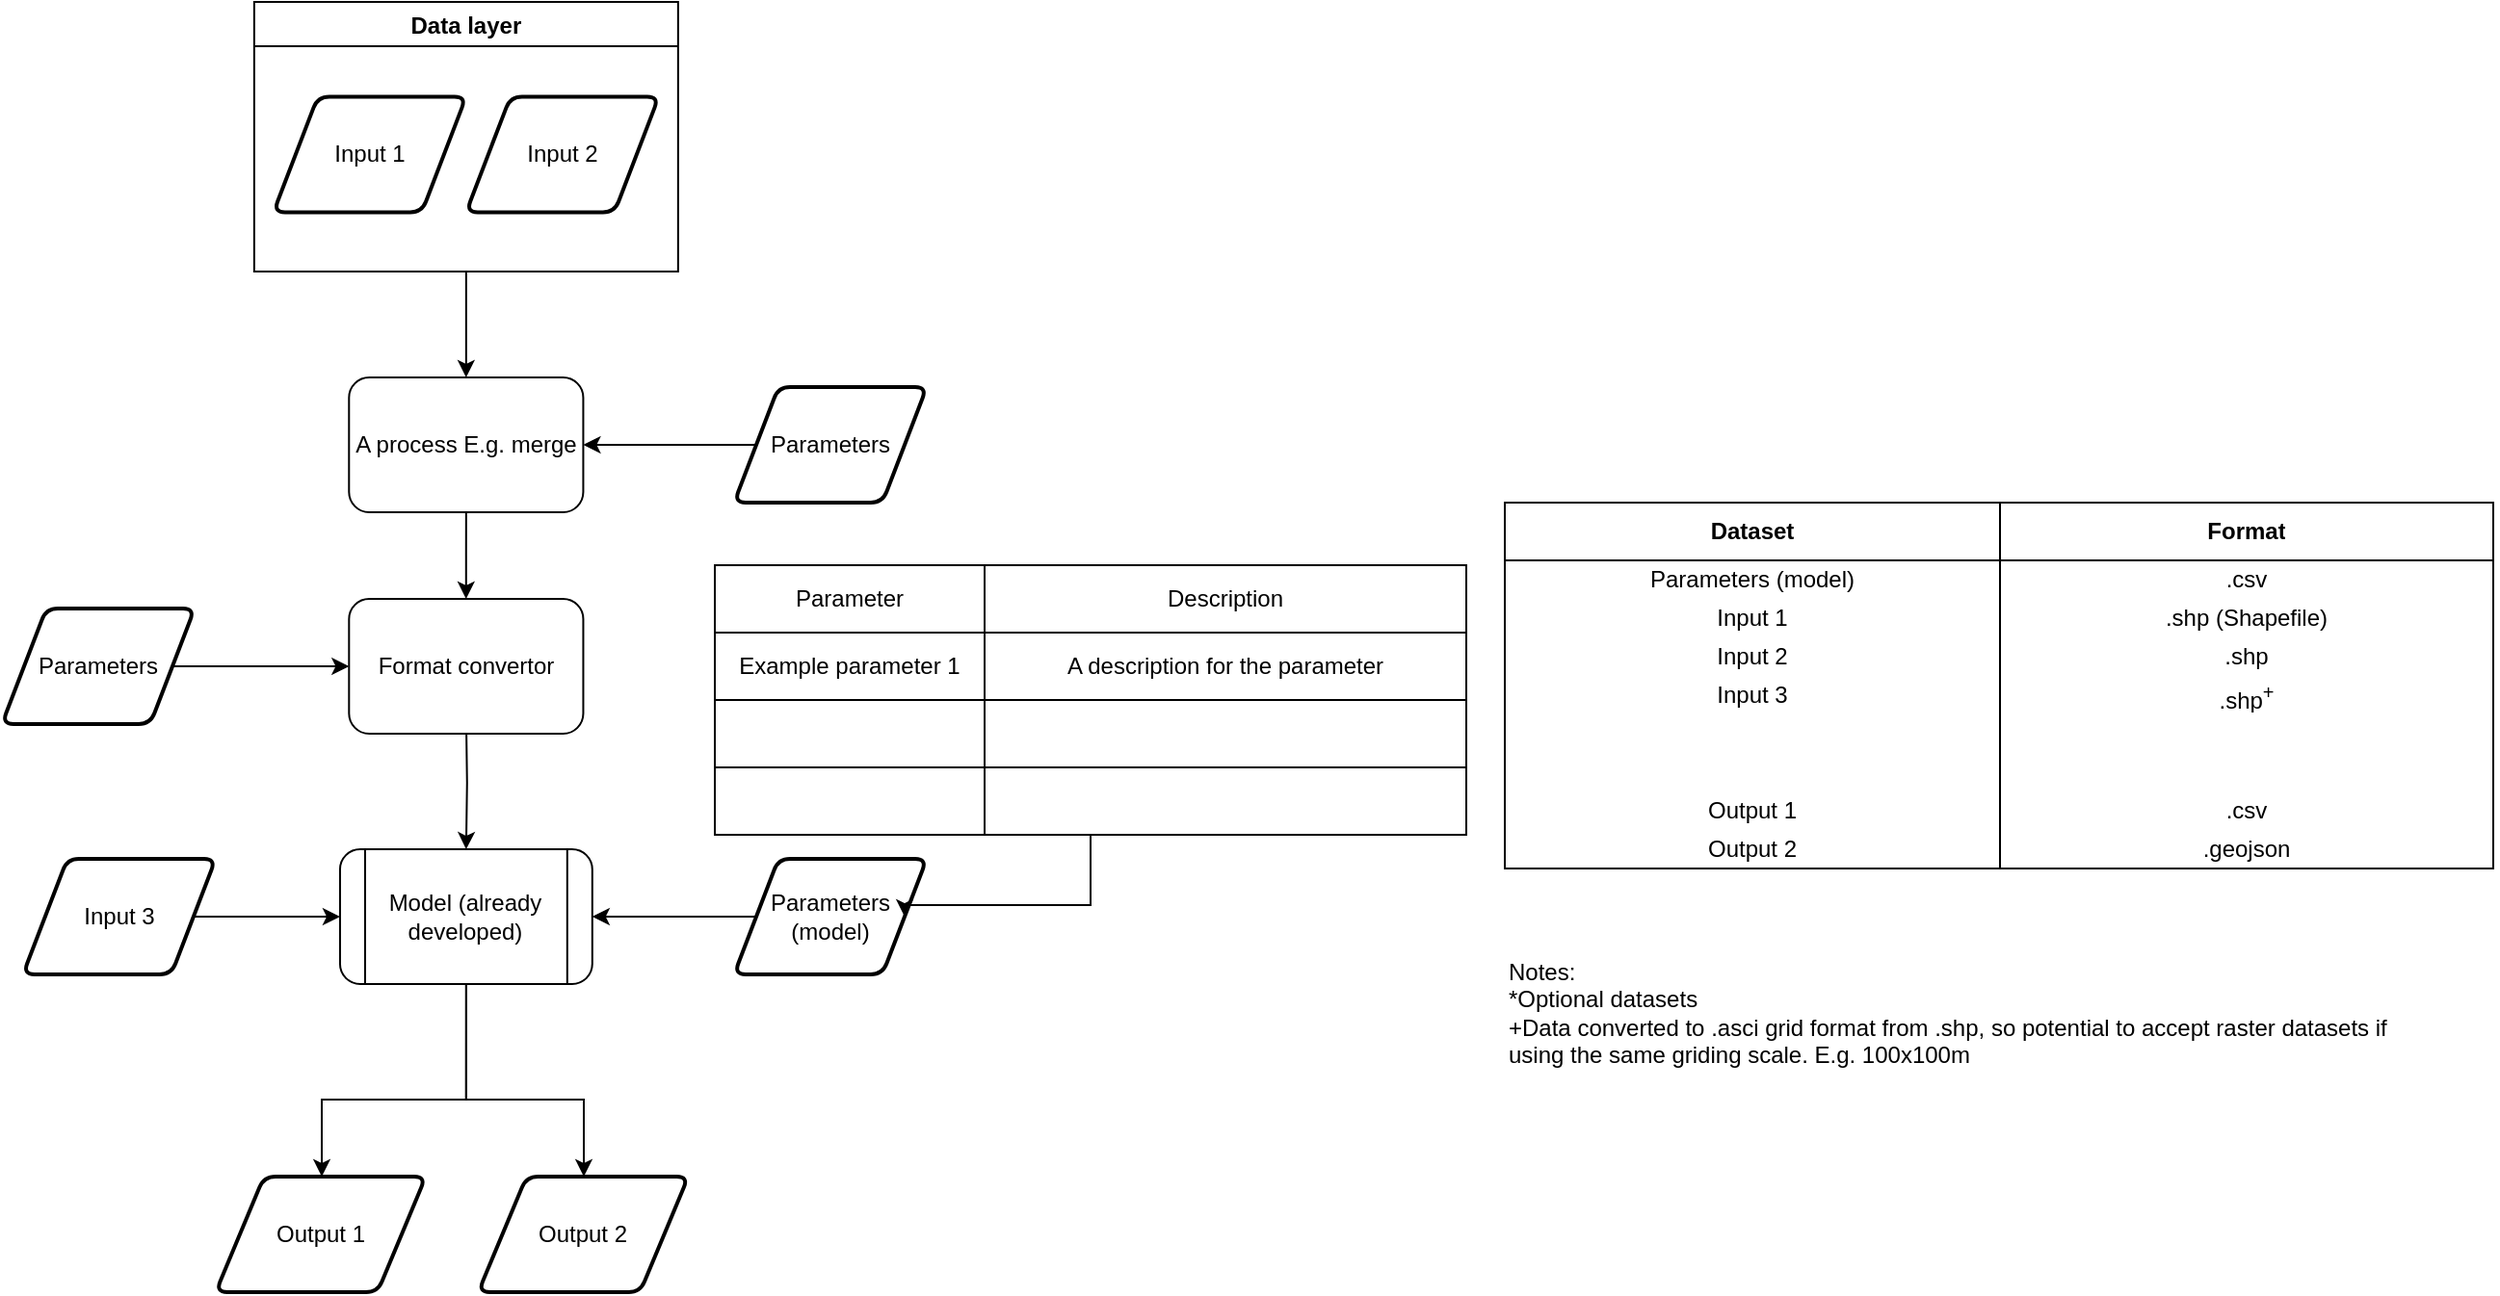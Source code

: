 <mxfile version="13.8.1" type="github">
  <diagram id="Yevh-g8nTKUBOGGr0oUq" name="Page-1">
    <mxGraphModel dx="1117" dy="577" grid="1" gridSize="10" guides="1" tooltips="1" connect="1" arrows="1" fold="1" page="1" pageScale="1" pageWidth="827" pageHeight="1169" math="0" shadow="0">
      <root>
        <mxCell id="gkHT4bu3b0f0jtjOqA4o-0" />
        <mxCell id="gkHT4bu3b0f0jtjOqA4o-1" parent="gkHT4bu3b0f0jtjOqA4o-0" />
        <mxCell id="12xH_gXyC0JP7orOwCKg-13" style="edgeStyle=orthogonalEdgeStyle;rounded=0;orthogonalLoop=1;jettySize=auto;html=1;exitX=0.5;exitY=1;exitDx=0;exitDy=0;" parent="gkHT4bu3b0f0jtjOqA4o-1" source="ddazaEeR6ssN1BWX0ktI-1" target="12xH_gXyC0JP7orOwCKg-29" edge="1">
          <mxGeometry relative="1" as="geometry">
            <Array as="points">
              <mxPoint x="571" y="580" />
              <mxPoint x="496" y="580" />
            </Array>
            <mxPoint x="570.857" y="542.5" as="sourcePoint" />
          </mxGeometry>
        </mxCell>
        <mxCell id="8inwFE-MQz8HEBYmpQ9X-59" style="edgeStyle=orthogonalEdgeStyle;rounded=0;orthogonalLoop=1;jettySize=auto;html=1;" parent="gkHT4bu3b0f0jtjOqA4o-1" source="ddazaEeR6ssN1BWX0ktI-1" target="8inwFE-MQz8HEBYmpQ9X-58" edge="1">
          <mxGeometry relative="1" as="geometry">
            <Array as="points">
              <mxPoint x="571" y="580" />
              <mxPoint x="632" y="580" />
            </Array>
            <mxPoint x="570.857" y="542.5" as="sourcePoint" />
          </mxGeometry>
        </mxCell>
        <mxCell id="VNxaeYcz-5pTjhsVP7Z5-0" style="edgeStyle=orthogonalEdgeStyle;rounded=0;orthogonalLoop=1;jettySize=auto;html=1;" parent="gkHT4bu3b0f0jtjOqA4o-1" source="12xH_gXyC0JP7orOwCKg-22" target="ddazaEeR6ssN1BWX0ktI-1" edge="1">
          <mxGeometry relative="1" as="geometry">
            <mxPoint x="520.93" y="492.5" as="targetPoint" />
          </mxGeometry>
        </mxCell>
        <mxCell id="12xH_gXyC0JP7orOwCKg-22" value="Input 3" style="shape=parallelogram;html=1;strokeWidth=2;perimeter=parallelogramPerimeter;whiteSpace=wrap;rounded=1;arcSize=12;size=0.23;" parent="gkHT4bu3b0f0jtjOqA4o-1" vertex="1">
          <mxGeometry x="340.93" y="455" width="100" height="60" as="geometry" />
        </mxCell>
        <mxCell id="12xH_gXyC0JP7orOwCKg-29" value="&lt;div&gt;Output 1&lt;/div&gt;" style="shape=parallelogram;html=1;strokeWidth=2;perimeter=parallelogramPerimeter;whiteSpace=wrap;rounded=1;arcSize=12;size=0.23;" parent="gkHT4bu3b0f0jtjOqA4o-1" vertex="1">
          <mxGeometry x="440.93" y="620" width="109.07" height="60" as="geometry" />
        </mxCell>
        <mxCell id="ddazaEeR6ssN1BWX0ktI-6" style="edgeStyle=orthogonalEdgeStyle;rounded=0;orthogonalLoop=1;jettySize=auto;html=1;exitX=0.5;exitY=1;exitDx=0;exitDy=0;" edge="1" parent="gkHT4bu3b0f0jtjOqA4o-1" source="ddazaEeR6ssN1BWX0ktI-7" target="ddazaEeR6ssN1BWX0ktI-4">
          <mxGeometry relative="1" as="geometry">
            <mxPoint x="570.9" y="270" as="sourcePoint" />
          </mxGeometry>
        </mxCell>
        <mxCell id="VNxaeYcz-5pTjhsVP7Z5-6" style="edgeStyle=orthogonalEdgeStyle;rounded=0;orthogonalLoop=1;jettySize=auto;html=1;" parent="gkHT4bu3b0f0jtjOqA4o-1" source="12xH_gXyC0JP7orOwCKg-57" target="ddazaEeR6ssN1BWX0ktI-1" edge="1">
          <mxGeometry relative="1" as="geometry">
            <mxPoint x="621" y="493" as="targetPoint" />
          </mxGeometry>
        </mxCell>
        <mxCell id="12xH_gXyC0JP7orOwCKg-57" value="Parameters (model)" style="shape=parallelogram;html=1;strokeWidth=2;perimeter=parallelogramPerimeter;whiteSpace=wrap;rounded=1;arcSize=12;size=0.23;" parent="gkHT4bu3b0f0jtjOqA4o-1" vertex="1">
          <mxGeometry x="710" y="455" width="100" height="60" as="geometry" />
        </mxCell>
        <mxCell id="VNxaeYcz-5pTjhsVP7Z5-1" style="edgeStyle=orthogonalEdgeStyle;rounded=0;orthogonalLoop=1;jettySize=auto;html=1;entryX=0.5;entryY=0;entryDx=0;entryDy=0;" parent="gkHT4bu3b0f0jtjOqA4o-1" target="ddazaEeR6ssN1BWX0ktI-1" edge="1">
          <mxGeometry relative="1" as="geometry">
            <mxPoint x="570.93" y="380" as="sourcePoint" />
            <mxPoint x="570.93" y="442.5" as="targetPoint" />
          </mxGeometry>
        </mxCell>
        <mxCell id="VNxaeYcz-5pTjhsVP7Z5-10" style="edgeStyle=orthogonalEdgeStyle;rounded=0;orthogonalLoop=1;jettySize=auto;html=1;entryX=0.5;entryY=0;entryDx=0;entryDy=0;" parent="gkHT4bu3b0f0jtjOqA4o-1" source="crPVwcIPL3rN5ODeDzdk-15" target="ddazaEeR6ssN1BWX0ktI-7" edge="1">
          <mxGeometry relative="1" as="geometry">
            <mxPoint x="570.93" y="210" as="targetPoint" />
          </mxGeometry>
        </mxCell>
        <mxCell id="crPVwcIPL3rN5ODeDzdk-15" value="Data layer" style="swimlane;" parent="gkHT4bu3b0f0jtjOqA4o-1" vertex="1">
          <mxGeometry x="460.93" y="10" width="220" height="140" as="geometry" />
        </mxCell>
        <mxCell id="crPVwcIPL3rN5ODeDzdk-16" value="Input 2" style="shape=parallelogram;html=1;strokeWidth=2;perimeter=parallelogramPerimeter;whiteSpace=wrap;rounded=1;arcSize=12;size=0.23;" parent="crPVwcIPL3rN5ODeDzdk-15" vertex="1">
          <mxGeometry x="110" y="49.21" width="100" height="60" as="geometry" />
        </mxCell>
        <mxCell id="crPVwcIPL3rN5ODeDzdk-17" value="Input 1 " style="shape=parallelogram;html=1;strokeWidth=2;perimeter=parallelogramPerimeter;whiteSpace=wrap;rounded=1;arcSize=12;size=0.23;" parent="crPVwcIPL3rN5ODeDzdk-15" vertex="1">
          <mxGeometry x="10" y="49.21" width="100" height="60" as="geometry" />
        </mxCell>
        <mxCell id="8inwFE-MQz8HEBYmpQ9X-0" value="" style="shape=table;html=1;whiteSpace=wrap;startSize=0;container=1;collapsible=0;childLayout=tableLayout;spacingTop=0;rowLines=0;" parent="gkHT4bu3b0f0jtjOqA4o-1" vertex="1">
          <mxGeometry x="1110" y="270" width="513" height="190" as="geometry" />
        </mxCell>
        <mxCell id="8inwFE-MQz8HEBYmpQ9X-1" value="" style="shape=partialRectangle;html=1;whiteSpace=wrap;collapsible=0;dropTarget=0;pointerEvents=0;fillColor=none;top=0;left=0;bottom=0;right=0;points=[[0,0.5],[1,0.5]];portConstraint=eastwest;perimeterSpacing=2;strokeWidth=5;" parent="8inwFE-MQz8HEBYmpQ9X-0" vertex="1">
          <mxGeometry width="513" height="30" as="geometry" />
        </mxCell>
        <mxCell id="8inwFE-MQz8HEBYmpQ9X-2" value="&lt;b&gt;Dataset&lt;/b&gt;" style="shape=partialRectangle;html=1;whiteSpace=wrap;connectable=0;fillColor=none;top=0;left=0;bottom=1;right=0;overflow=hidden;" parent="8inwFE-MQz8HEBYmpQ9X-1" vertex="1">
          <mxGeometry width="257" height="30" as="geometry" />
        </mxCell>
        <mxCell id="8inwFE-MQz8HEBYmpQ9X-3" value="&lt;b&gt;Format&lt;/b&gt;" style="shape=partialRectangle;html=1;whiteSpace=wrap;connectable=0;fillColor=none;top=0;left=0;bottom=1;right=0;overflow=hidden;sketch=0;" parent="8inwFE-MQz8HEBYmpQ9X-1" vertex="1">
          <mxGeometry x="257" width="256" height="30" as="geometry" />
        </mxCell>
        <mxCell id="8inwFE-MQz8HEBYmpQ9X-4" style="shape=partialRectangle;html=1;whiteSpace=wrap;collapsible=0;dropTarget=0;pointerEvents=0;fillColor=none;top=0;left=0;bottom=0;right=0;points=[[0,0.5],[1,0.5]];portConstraint=eastwest;strokeColor=none;" parent="8inwFE-MQz8HEBYmpQ9X-0" vertex="1">
          <mxGeometry y="30" width="513" height="20" as="geometry" />
        </mxCell>
        <mxCell id="8inwFE-MQz8HEBYmpQ9X-5" value="Parameters (model)" style="shape=partialRectangle;html=1;whiteSpace=wrap;connectable=0;fillColor=none;top=0;left=0;bottom=0;right=0;overflow=hidden;strokeColor=none;" parent="8inwFE-MQz8HEBYmpQ9X-4" vertex="1">
          <mxGeometry width="257" height="20" as="geometry" />
        </mxCell>
        <mxCell id="8inwFE-MQz8HEBYmpQ9X-6" value=".csv" style="shape=partialRectangle;html=1;whiteSpace=wrap;connectable=0;fillColor=none;top=0;left=0;bottom=0;right=0;overflow=hidden;strokeColor=none;" parent="8inwFE-MQz8HEBYmpQ9X-4" vertex="1">
          <mxGeometry x="257" width="256" height="20" as="geometry" />
        </mxCell>
        <mxCell id="8inwFE-MQz8HEBYmpQ9X-7" value="" style="shape=partialRectangle;html=1;whiteSpace=wrap;collapsible=0;dropTarget=0;pointerEvents=0;fillColor=none;top=0;left=0;bottom=0;right=0;points=[[0,0.5],[1,0.5]];portConstraint=eastwest;strokeColor=none;" parent="8inwFE-MQz8HEBYmpQ9X-0" vertex="1">
          <mxGeometry y="50" width="513" height="20" as="geometry" />
        </mxCell>
        <mxCell id="8inwFE-MQz8HEBYmpQ9X-8" value="Input 1" style="shape=partialRectangle;html=1;whiteSpace=wrap;connectable=0;fillColor=none;top=0;left=0;bottom=0;right=0;overflow=hidden;strokeColor=none;" parent="8inwFE-MQz8HEBYmpQ9X-7" vertex="1">
          <mxGeometry width="257" height="20" as="geometry" />
        </mxCell>
        <mxCell id="8inwFE-MQz8HEBYmpQ9X-9" value=".shp (Shapefile)" style="shape=partialRectangle;html=1;whiteSpace=wrap;connectable=0;fillColor=none;top=0;left=0;bottom=0;right=0;overflow=hidden;strokeColor=none;" parent="8inwFE-MQz8HEBYmpQ9X-7" vertex="1">
          <mxGeometry x="257" width="256" height="20" as="geometry" />
        </mxCell>
        <mxCell id="8inwFE-MQz8HEBYmpQ9X-10" value="" style="shape=partialRectangle;html=1;whiteSpace=wrap;collapsible=0;dropTarget=0;pointerEvents=0;fillColor=none;top=0;left=0;bottom=0;right=0;points=[[0,0.5],[1,0.5]];portConstraint=eastwest;strokeColor=none;" parent="8inwFE-MQz8HEBYmpQ9X-0" vertex="1">
          <mxGeometry y="70" width="513" height="20" as="geometry" />
        </mxCell>
        <mxCell id="8inwFE-MQz8HEBYmpQ9X-11" value="Input 2" style="shape=partialRectangle;html=1;whiteSpace=wrap;connectable=0;fillColor=none;top=0;left=0;bottom=0;right=0;overflow=hidden;strokeColor=none;" parent="8inwFE-MQz8HEBYmpQ9X-10" vertex="1">
          <mxGeometry width="257" height="20" as="geometry" />
        </mxCell>
        <mxCell id="8inwFE-MQz8HEBYmpQ9X-12" value=".shp" style="shape=partialRectangle;html=1;whiteSpace=wrap;connectable=0;fillColor=none;top=0;left=0;bottom=0;right=0;overflow=hidden;strokeColor=none;" parent="8inwFE-MQz8HEBYmpQ9X-10" vertex="1">
          <mxGeometry x="257" width="256" height="20" as="geometry" />
        </mxCell>
        <mxCell id="8inwFE-MQz8HEBYmpQ9X-16" style="shape=partialRectangle;html=1;whiteSpace=wrap;collapsible=0;dropTarget=0;pointerEvents=0;fillColor=none;top=0;left=0;bottom=0;right=0;points=[[0,0.5],[1,0.5]];portConstraint=eastwest;strokeColor=none;" parent="8inwFE-MQz8HEBYmpQ9X-0" vertex="1">
          <mxGeometry y="90" width="513" height="20" as="geometry" />
        </mxCell>
        <mxCell id="8inwFE-MQz8HEBYmpQ9X-17" value="Input 3" style="shape=partialRectangle;html=1;whiteSpace=wrap;connectable=0;fillColor=none;top=0;left=0;bottom=0;right=0;overflow=hidden;strokeColor=none;" parent="8inwFE-MQz8HEBYmpQ9X-16" vertex="1">
          <mxGeometry width="257" height="20" as="geometry" />
        </mxCell>
        <mxCell id="8inwFE-MQz8HEBYmpQ9X-18" value=".shp&lt;sup&gt;+&lt;/sup&gt;" style="shape=partialRectangle;html=1;whiteSpace=wrap;connectable=0;fillColor=none;top=0;left=0;bottom=0;right=0;overflow=hidden;strokeColor=none;" parent="8inwFE-MQz8HEBYmpQ9X-16" vertex="1">
          <mxGeometry x="257" width="256" height="20" as="geometry" />
        </mxCell>
        <mxCell id="8inwFE-MQz8HEBYmpQ9X-31" style="shape=partialRectangle;html=1;whiteSpace=wrap;collapsible=0;dropTarget=0;pointerEvents=0;fillColor=none;top=0;left=0;bottom=0;right=0;points=[[0,0.5],[1,0.5]];portConstraint=eastwest;strokeColor=none;" parent="8inwFE-MQz8HEBYmpQ9X-0" vertex="1">
          <mxGeometry y="110" width="513" height="20" as="geometry" />
        </mxCell>
        <mxCell id="8inwFE-MQz8HEBYmpQ9X-32" value="" style="shape=partialRectangle;html=1;whiteSpace=wrap;connectable=0;fillColor=none;top=0;left=0;bottom=0;right=0;overflow=hidden;strokeColor=none;" parent="8inwFE-MQz8HEBYmpQ9X-31" vertex="1">
          <mxGeometry width="257" height="20" as="geometry" />
        </mxCell>
        <mxCell id="8inwFE-MQz8HEBYmpQ9X-33" value="" style="shape=partialRectangle;html=1;whiteSpace=wrap;connectable=0;fillColor=none;top=0;left=0;bottom=0;right=0;overflow=hidden;strokeColor=none;" parent="8inwFE-MQz8HEBYmpQ9X-31" vertex="1">
          <mxGeometry x="257" width="256" height="20" as="geometry" />
        </mxCell>
        <mxCell id="8inwFE-MQz8HEBYmpQ9X-52" style="shape=partialRectangle;html=1;whiteSpace=wrap;collapsible=0;dropTarget=0;pointerEvents=0;fillColor=none;top=0;left=0;bottom=0;right=0;points=[[0,0.5],[1,0.5]];portConstraint=eastwest;strokeColor=none;" parent="8inwFE-MQz8HEBYmpQ9X-0" vertex="1">
          <mxGeometry y="130" width="513" height="20" as="geometry" />
        </mxCell>
        <mxCell id="8inwFE-MQz8HEBYmpQ9X-53" style="shape=partialRectangle;html=1;whiteSpace=wrap;connectable=0;fillColor=none;top=0;left=0;bottom=0;right=0;overflow=hidden;strokeColor=none;" parent="8inwFE-MQz8HEBYmpQ9X-52" vertex="1">
          <mxGeometry width="257" height="20" as="geometry" />
        </mxCell>
        <mxCell id="8inwFE-MQz8HEBYmpQ9X-54" style="shape=partialRectangle;html=1;whiteSpace=wrap;connectable=0;fillColor=none;top=0;left=0;bottom=0;right=0;overflow=hidden;strokeColor=none;" parent="8inwFE-MQz8HEBYmpQ9X-52" vertex="1">
          <mxGeometry x="257" width="256" height="20" as="geometry" />
        </mxCell>
        <mxCell id="8inwFE-MQz8HEBYmpQ9X-49" style="shape=partialRectangle;html=1;whiteSpace=wrap;collapsible=0;dropTarget=0;pointerEvents=0;fillColor=none;top=0;left=0;bottom=0;right=0;points=[[0,0.5],[1,0.5]];portConstraint=eastwest;strokeColor=none;" parent="8inwFE-MQz8HEBYmpQ9X-0" vertex="1">
          <mxGeometry y="150" width="513" height="20" as="geometry" />
        </mxCell>
        <mxCell id="8inwFE-MQz8HEBYmpQ9X-50" value="Output 1" style="shape=partialRectangle;html=1;whiteSpace=wrap;connectable=0;fillColor=none;top=0;left=0;bottom=0;right=0;overflow=hidden;strokeColor=none;" parent="8inwFE-MQz8HEBYmpQ9X-49" vertex="1">
          <mxGeometry width="257" height="20" as="geometry" />
        </mxCell>
        <mxCell id="8inwFE-MQz8HEBYmpQ9X-51" value=".csv" style="shape=partialRectangle;html=1;whiteSpace=wrap;connectable=0;fillColor=none;top=0;left=0;bottom=0;right=0;overflow=hidden;strokeColor=none;" parent="8inwFE-MQz8HEBYmpQ9X-49" vertex="1">
          <mxGeometry x="257" width="256" height="20" as="geometry" />
        </mxCell>
        <mxCell id="8inwFE-MQz8HEBYmpQ9X-55" style="shape=partialRectangle;html=1;whiteSpace=wrap;collapsible=0;dropTarget=0;pointerEvents=0;fillColor=none;top=0;left=0;bottom=0;right=0;points=[[0,0.5],[1,0.5]];portConstraint=eastwest;strokeColor=none;" parent="8inwFE-MQz8HEBYmpQ9X-0" vertex="1">
          <mxGeometry y="170" width="513" height="20" as="geometry" />
        </mxCell>
        <mxCell id="8inwFE-MQz8HEBYmpQ9X-56" value="Output 2" style="shape=partialRectangle;html=1;whiteSpace=wrap;connectable=0;fillColor=none;top=0;left=0;bottom=0;right=0;overflow=hidden;strokeColor=none;" parent="8inwFE-MQz8HEBYmpQ9X-55" vertex="1">
          <mxGeometry width="257" height="20" as="geometry" />
        </mxCell>
        <mxCell id="8inwFE-MQz8HEBYmpQ9X-57" value=".geojson" style="shape=partialRectangle;html=1;whiteSpace=wrap;connectable=0;fillColor=none;top=0;left=0;bottom=0;right=0;overflow=hidden;strokeColor=none;" parent="8inwFE-MQz8HEBYmpQ9X-55" vertex="1">
          <mxGeometry x="257" width="256" height="20" as="geometry" />
        </mxCell>
        <mxCell id="8inwFE-MQz8HEBYmpQ9X-48" value="Notes:&lt;br&gt;*Optional datasets&lt;br&gt;+Data converted to .asci grid format from .shp, so potential to accept raster datasets if using the same griding scale. E.g. 100x100m" style="text;html=1;strokeColor=none;fillColor=none;align=left;verticalAlign=top;whiteSpace=wrap;rounded=0;" parent="gkHT4bu3b0f0jtjOqA4o-1" vertex="1">
          <mxGeometry x="1110" y="500" width="460" height="100" as="geometry" />
        </mxCell>
        <mxCell id="8inwFE-MQz8HEBYmpQ9X-58" value="Output 2" style="shape=parallelogram;html=1;strokeWidth=2;perimeter=parallelogramPerimeter;whiteSpace=wrap;rounded=1;arcSize=12;size=0.23;" parent="gkHT4bu3b0f0jtjOqA4o-1" vertex="1">
          <mxGeometry x="577.19" y="620" width="109.07" height="60" as="geometry" />
        </mxCell>
        <mxCell id="8inwFE-MQz8HEBYmpQ9X-64" style="edgeStyle=orthogonalEdgeStyle;rounded=0;orthogonalLoop=1;jettySize=auto;html=1;" parent="gkHT4bu3b0f0jtjOqA4o-1" source="8inwFE-MQz8HEBYmpQ9X-63" target="ddazaEeR6ssN1BWX0ktI-4" edge="1">
          <mxGeometry relative="1" as="geometry">
            <mxPoint x="520.93" y="350" as="targetPoint" />
          </mxGeometry>
        </mxCell>
        <mxCell id="8inwFE-MQz8HEBYmpQ9X-63" value="Parameters" style="shape=parallelogram;html=1;strokeWidth=2;perimeter=parallelogramPerimeter;whiteSpace=wrap;rounded=1;arcSize=12;size=0.23;" parent="gkHT4bu3b0f0jtjOqA4o-1" vertex="1">
          <mxGeometry x="330" y="325" width="100" height="60" as="geometry" />
        </mxCell>
        <mxCell id="VNxaeYcz-5pTjhsVP7Z5-8" style="edgeStyle=orthogonalEdgeStyle;rounded=0;orthogonalLoop=1;jettySize=auto;html=1;" parent="gkHT4bu3b0f0jtjOqA4o-1" source="8inwFE-MQz8HEBYmpQ9X-65" target="ddazaEeR6ssN1BWX0ktI-7" edge="1">
          <mxGeometry relative="1" as="geometry">
            <mxPoint x="620.93" y="240" as="targetPoint" />
          </mxGeometry>
        </mxCell>
        <mxCell id="8inwFE-MQz8HEBYmpQ9X-65" value="Parameters" style="shape=parallelogram;html=1;strokeWidth=2;perimeter=parallelogramPerimeter;whiteSpace=wrap;rounded=1;arcSize=12;size=0.23;" parent="gkHT4bu3b0f0jtjOqA4o-1" vertex="1">
          <mxGeometry x="710" y="210" width="100" height="60" as="geometry" />
        </mxCell>
        <mxCell id="VNxaeYcz-5pTjhsVP7Z5-5" style="edgeStyle=orthogonalEdgeStyle;rounded=0;orthogonalLoop=1;jettySize=auto;html=1;entryX=1;entryY=0.5;entryDx=0;entryDy=0;" parent="gkHT4bu3b0f0jtjOqA4o-1" source="12xH_gXyC0JP7orOwCKg-43" target="12xH_gXyC0JP7orOwCKg-57" edge="1">
          <mxGeometry relative="1" as="geometry">
            <Array as="points">
              <mxPoint x="895" y="479" />
            </Array>
          </mxGeometry>
        </mxCell>
        <mxCell id="12xH_gXyC0JP7orOwCKg-43" value="" style="shape=table;html=1;whiteSpace=wrap;startSize=0;container=1;collapsible=0;childLayout=tableLayout;" parent="gkHT4bu3b0f0jtjOqA4o-1" vertex="1">
          <mxGeometry x="700" y="302.5" width="390" height="140" as="geometry" />
        </mxCell>
        <mxCell id="12xH_gXyC0JP7orOwCKg-44" value="" style="shape=partialRectangle;html=1;whiteSpace=wrap;collapsible=0;dropTarget=0;pointerEvents=0;fillColor=none;top=0;left=0;bottom=0;right=0;points=[[0,0.5],[1,0.5]];portConstraint=eastwest;" parent="12xH_gXyC0JP7orOwCKg-43" vertex="1">
          <mxGeometry width="390" height="35" as="geometry" />
        </mxCell>
        <mxCell id="12xH_gXyC0JP7orOwCKg-45" value="Parameter" style="shape=partialRectangle;html=1;whiteSpace=wrap;connectable=0;overflow=hidden;fillColor=none;top=0;left=0;bottom=0;right=0;" parent="12xH_gXyC0JP7orOwCKg-44" vertex="1">
          <mxGeometry width="140" height="35" as="geometry" />
        </mxCell>
        <mxCell id="12xH_gXyC0JP7orOwCKg-46" value="Description" style="shape=partialRectangle;html=1;whiteSpace=wrap;connectable=0;overflow=hidden;fillColor=none;top=0;left=0;bottom=0;right=0;" parent="12xH_gXyC0JP7orOwCKg-44" vertex="1">
          <mxGeometry x="140" width="250" height="35" as="geometry" />
        </mxCell>
        <mxCell id="12xH_gXyC0JP7orOwCKg-47" value="" style="shape=partialRectangle;html=1;whiteSpace=wrap;collapsible=0;dropTarget=0;pointerEvents=0;fillColor=none;top=0;left=0;bottom=0;right=0;points=[[0,0.5],[1,0.5]];portConstraint=eastwest;" parent="12xH_gXyC0JP7orOwCKg-43" vertex="1">
          <mxGeometry y="35" width="390" height="35" as="geometry" />
        </mxCell>
        <mxCell id="12xH_gXyC0JP7orOwCKg-48" value="Example parameter 1" style="shape=partialRectangle;html=1;whiteSpace=wrap;connectable=0;overflow=hidden;fillColor=none;top=0;left=0;bottom=0;right=0;" parent="12xH_gXyC0JP7orOwCKg-47" vertex="1">
          <mxGeometry width="140" height="35" as="geometry" />
        </mxCell>
        <mxCell id="12xH_gXyC0JP7orOwCKg-49" value="A description for the parameter" style="shape=partialRectangle;html=1;whiteSpace=wrap;connectable=0;overflow=hidden;fillColor=none;top=0;left=0;bottom=0;right=0;" parent="12xH_gXyC0JP7orOwCKg-47" vertex="1">
          <mxGeometry x="140" width="250" height="35" as="geometry" />
        </mxCell>
        <mxCell id="12xH_gXyC0JP7orOwCKg-50" value="" style="shape=partialRectangle;html=1;whiteSpace=wrap;collapsible=0;dropTarget=0;pointerEvents=0;fillColor=none;top=0;left=0;bottom=0;right=0;points=[[0,0.5],[1,0.5]];portConstraint=eastwest;" parent="12xH_gXyC0JP7orOwCKg-43" vertex="1">
          <mxGeometry y="70" width="390" height="35" as="geometry" />
        </mxCell>
        <mxCell id="12xH_gXyC0JP7orOwCKg-51" value="" style="shape=partialRectangle;html=1;whiteSpace=wrap;connectable=0;overflow=hidden;fillColor=none;top=0;left=0;bottom=0;right=0;" parent="12xH_gXyC0JP7orOwCKg-50" vertex="1">
          <mxGeometry width="140" height="35" as="geometry" />
        </mxCell>
        <mxCell id="12xH_gXyC0JP7orOwCKg-52" value="" style="shape=partialRectangle;html=1;whiteSpace=wrap;connectable=0;overflow=hidden;fillColor=none;top=0;left=0;bottom=0;right=0;" parent="12xH_gXyC0JP7orOwCKg-50" vertex="1">
          <mxGeometry x="140" width="250" height="35" as="geometry" />
        </mxCell>
        <mxCell id="12xH_gXyC0JP7orOwCKg-53" value="" style="shape=partialRectangle;html=1;whiteSpace=wrap;collapsible=0;dropTarget=0;pointerEvents=0;fillColor=none;top=0;left=0;bottom=0;right=0;points=[[0,0.5],[1,0.5]];portConstraint=eastwest;" parent="12xH_gXyC0JP7orOwCKg-43" vertex="1">
          <mxGeometry y="105" width="390" height="35" as="geometry" />
        </mxCell>
        <mxCell id="12xH_gXyC0JP7orOwCKg-54" value="" style="shape=partialRectangle;html=1;whiteSpace=wrap;connectable=0;overflow=hidden;fillColor=none;top=0;left=0;bottom=0;right=0;" parent="12xH_gXyC0JP7orOwCKg-53" vertex="1">
          <mxGeometry width="140" height="35" as="geometry" />
        </mxCell>
        <mxCell id="12xH_gXyC0JP7orOwCKg-55" value="" style="shape=partialRectangle;html=1;whiteSpace=wrap;connectable=0;overflow=hidden;fillColor=none;top=0;left=0;bottom=0;right=0;" parent="12xH_gXyC0JP7orOwCKg-53" vertex="1">
          <mxGeometry x="140" width="250" height="35" as="geometry" />
        </mxCell>
        <mxCell id="12xH_gXyC0JP7orOwCKg-56" style="edgeStyle=orthogonalEdgeStyle;rounded=0;orthogonalLoop=1;jettySize=auto;html=1;exitX=1;exitY=0.5;exitDx=0;exitDy=0;" parent="12xH_gXyC0JP7orOwCKg-43" source="12xH_gXyC0JP7orOwCKg-47" target="12xH_gXyC0JP7orOwCKg-47" edge="1">
          <mxGeometry relative="1" as="geometry" />
        </mxCell>
        <mxCell id="ddazaEeR6ssN1BWX0ktI-1" value="Model (already developed)" style="shape=process;whiteSpace=wrap;html=1;backgroundOutline=1;shadow=0;fontFamily=Helvetica;fontSize=12;fontColor=#000000;align=center;strokeColor=#000000;strokeWidth=1;fillColor=#ffffff;rounded=1;" vertex="1" parent="gkHT4bu3b0f0jtjOqA4o-1">
          <mxGeometry x="505.47" y="450" width="130.93" height="70" as="geometry" />
        </mxCell>
        <mxCell id="ddazaEeR6ssN1BWX0ktI-4" value="Format convertor" style="rounded=1;whiteSpace=wrap;html=1;fontSize=12;glass=0;strokeWidth=1;shadow=0;" vertex="1" parent="gkHT4bu3b0f0jtjOqA4o-1">
          <mxGeometry x="510.15" y="320" width="121.57" height="70" as="geometry" />
        </mxCell>
        <mxCell id="ddazaEeR6ssN1BWX0ktI-7" value="A process E.g. merge" style="rounded=1;whiteSpace=wrap;html=1;fontSize=12;glass=0;strokeWidth=1;shadow=0;" vertex="1" parent="gkHT4bu3b0f0jtjOqA4o-1">
          <mxGeometry x="510.14" y="205" width="121.57" height="70" as="geometry" />
        </mxCell>
      </root>
    </mxGraphModel>
  </diagram>
</mxfile>
